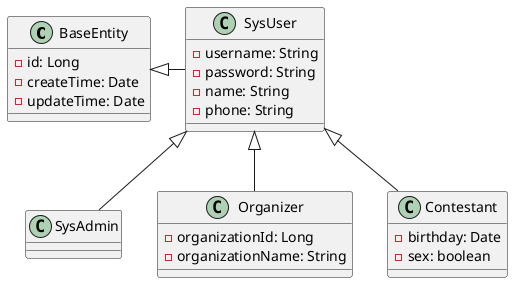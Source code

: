@startuml
class BaseEntity {
    - id: Long
    - createTime: Date
    - updateTime: Date
}
class SysUser {
    - username: String
    - password: String
    - name: String
    - phone: String
}
class SysAdmin {

}
class Organizer {
    - organizationId: Long
    - organizationName: String
}
class Contestant {
    - birthday: Date
    - sex: boolean
}
BaseEntity <|-r- SysUser
SysUser <|-- SysAdmin
SysUser <|-- Organizer
SysUser <|-- Contestant

@enduml